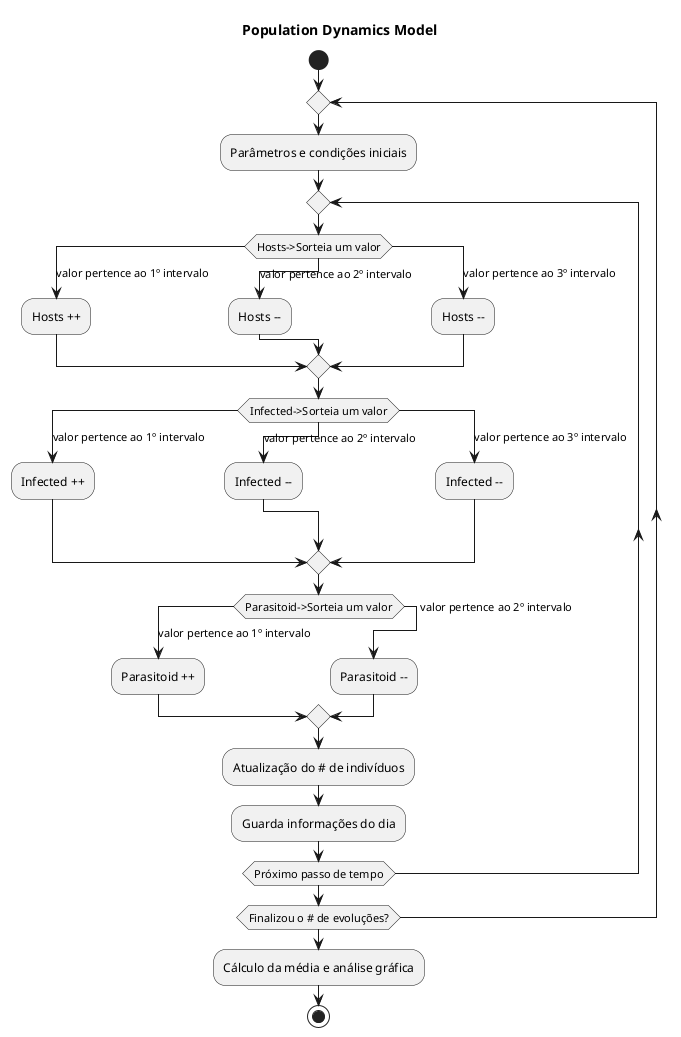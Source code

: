 @startuml

title Population Dynamics Model

start
repeat
    :Parâmetros e condições iniciais;
    repeat
    
    Switch (Hosts->Sorteia um valor)
    case(valor pertence ao 1º intervalo)
        :Hosts ++;
    case (valor pertence ao 2º intervalo)
        :Hosts --;
    case (valor pertence ao 3º intervalo)
        :Hosts --;
    endswitch

    Switch (Infected->Sorteia um valor)
    case (valor pertence ao 1º intervalo)
        :Infected ++;
    case (valor pertence ao 2º intervalo)
        :Infected --;
    case (valor pertence ao 3º intervalo)
        :Infected --;
    endswitch

    Switch (Parasitoid->Sorteia um valor)
    case (valor pertence ao 1º intervalo)
        :Parasitoid ++;
    case (valor pertence ao 2º intervalo)
        :Parasitoid --;
    endswitch

    :Atualização do # de indivíduos;
    :Guarda informações do dia;
    repeat while (Próximo passo de tempo)
repeat while (Finalizou o # de evoluções?)

:Cálculo da média e análise gráfica; 

stop

@enduml
